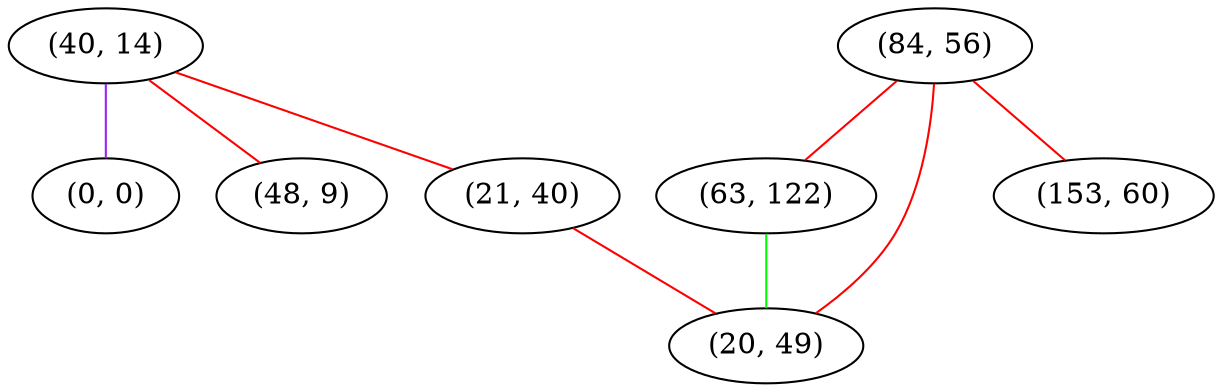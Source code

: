 graph "" {
"(40, 14)";
"(0, 0)";
"(84, 56)";
"(48, 9)";
"(63, 122)";
"(21, 40)";
"(20, 49)";
"(153, 60)";
"(40, 14)" -- "(48, 9)"  [color=red, key=0, weight=1];
"(40, 14)" -- "(0, 0)"  [color=purple, key=0, weight=4];
"(40, 14)" -- "(21, 40)"  [color=red, key=0, weight=1];
"(84, 56)" -- "(20, 49)"  [color=red, key=0, weight=1];
"(84, 56)" -- "(153, 60)"  [color=red, key=0, weight=1];
"(84, 56)" -- "(63, 122)"  [color=red, key=0, weight=1];
"(63, 122)" -- "(20, 49)"  [color=green, key=0, weight=2];
"(21, 40)" -- "(20, 49)"  [color=red, key=0, weight=1];
}
